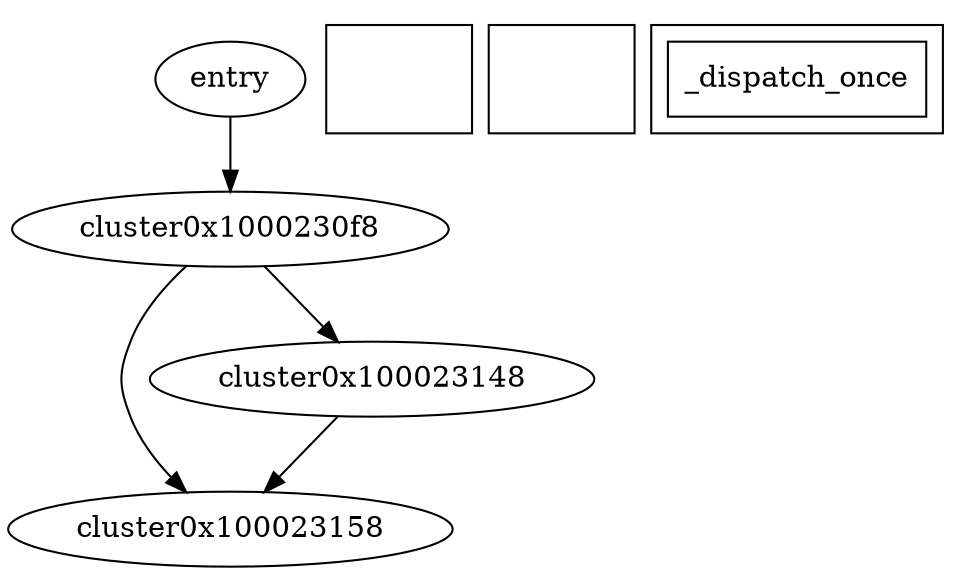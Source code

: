 digraph "ABKModelManager: manager" {
	entry [label=entry]
	subgraph cluster0x1000230f8 {
		node0x1000230f8 [label="" shape=plaintext]
	}
	subgraph cluster0x100023158 {
		node0x100023158 [label="" shape=plaintext]
	}
	subgraph cluster0x100023148 {
		"0x1000231480" [label=<_dispatch_once> shape=box]
	}
	entry -> cluster0x1000230f8
	cluster0x1000230f8 -> cluster0x100023158
	cluster0x1000230f8 -> cluster0x100023148
	cluster0x100023148 -> cluster0x100023158
}
